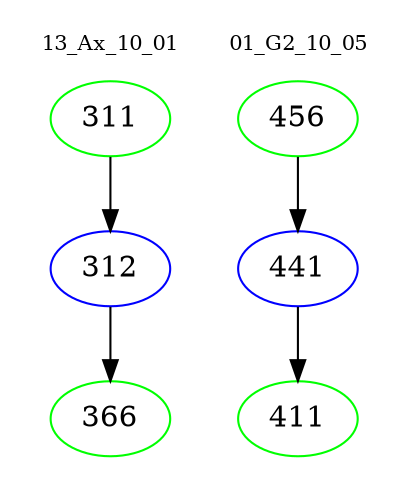 digraph{
subgraph cluster_0 {
color = white
label = "13_Ax_10_01";
fontsize=10;
T0_311 [label="311", color="green"]
T0_311 -> T0_312 [color="black"]
T0_312 [label="312", color="blue"]
T0_312 -> T0_366 [color="black"]
T0_366 [label="366", color="green"]
}
subgraph cluster_1 {
color = white
label = "01_G2_10_05";
fontsize=10;
T1_456 [label="456", color="green"]
T1_456 -> T1_441 [color="black"]
T1_441 [label="441", color="blue"]
T1_441 -> T1_411 [color="black"]
T1_411 [label="411", color="green"]
}
}

